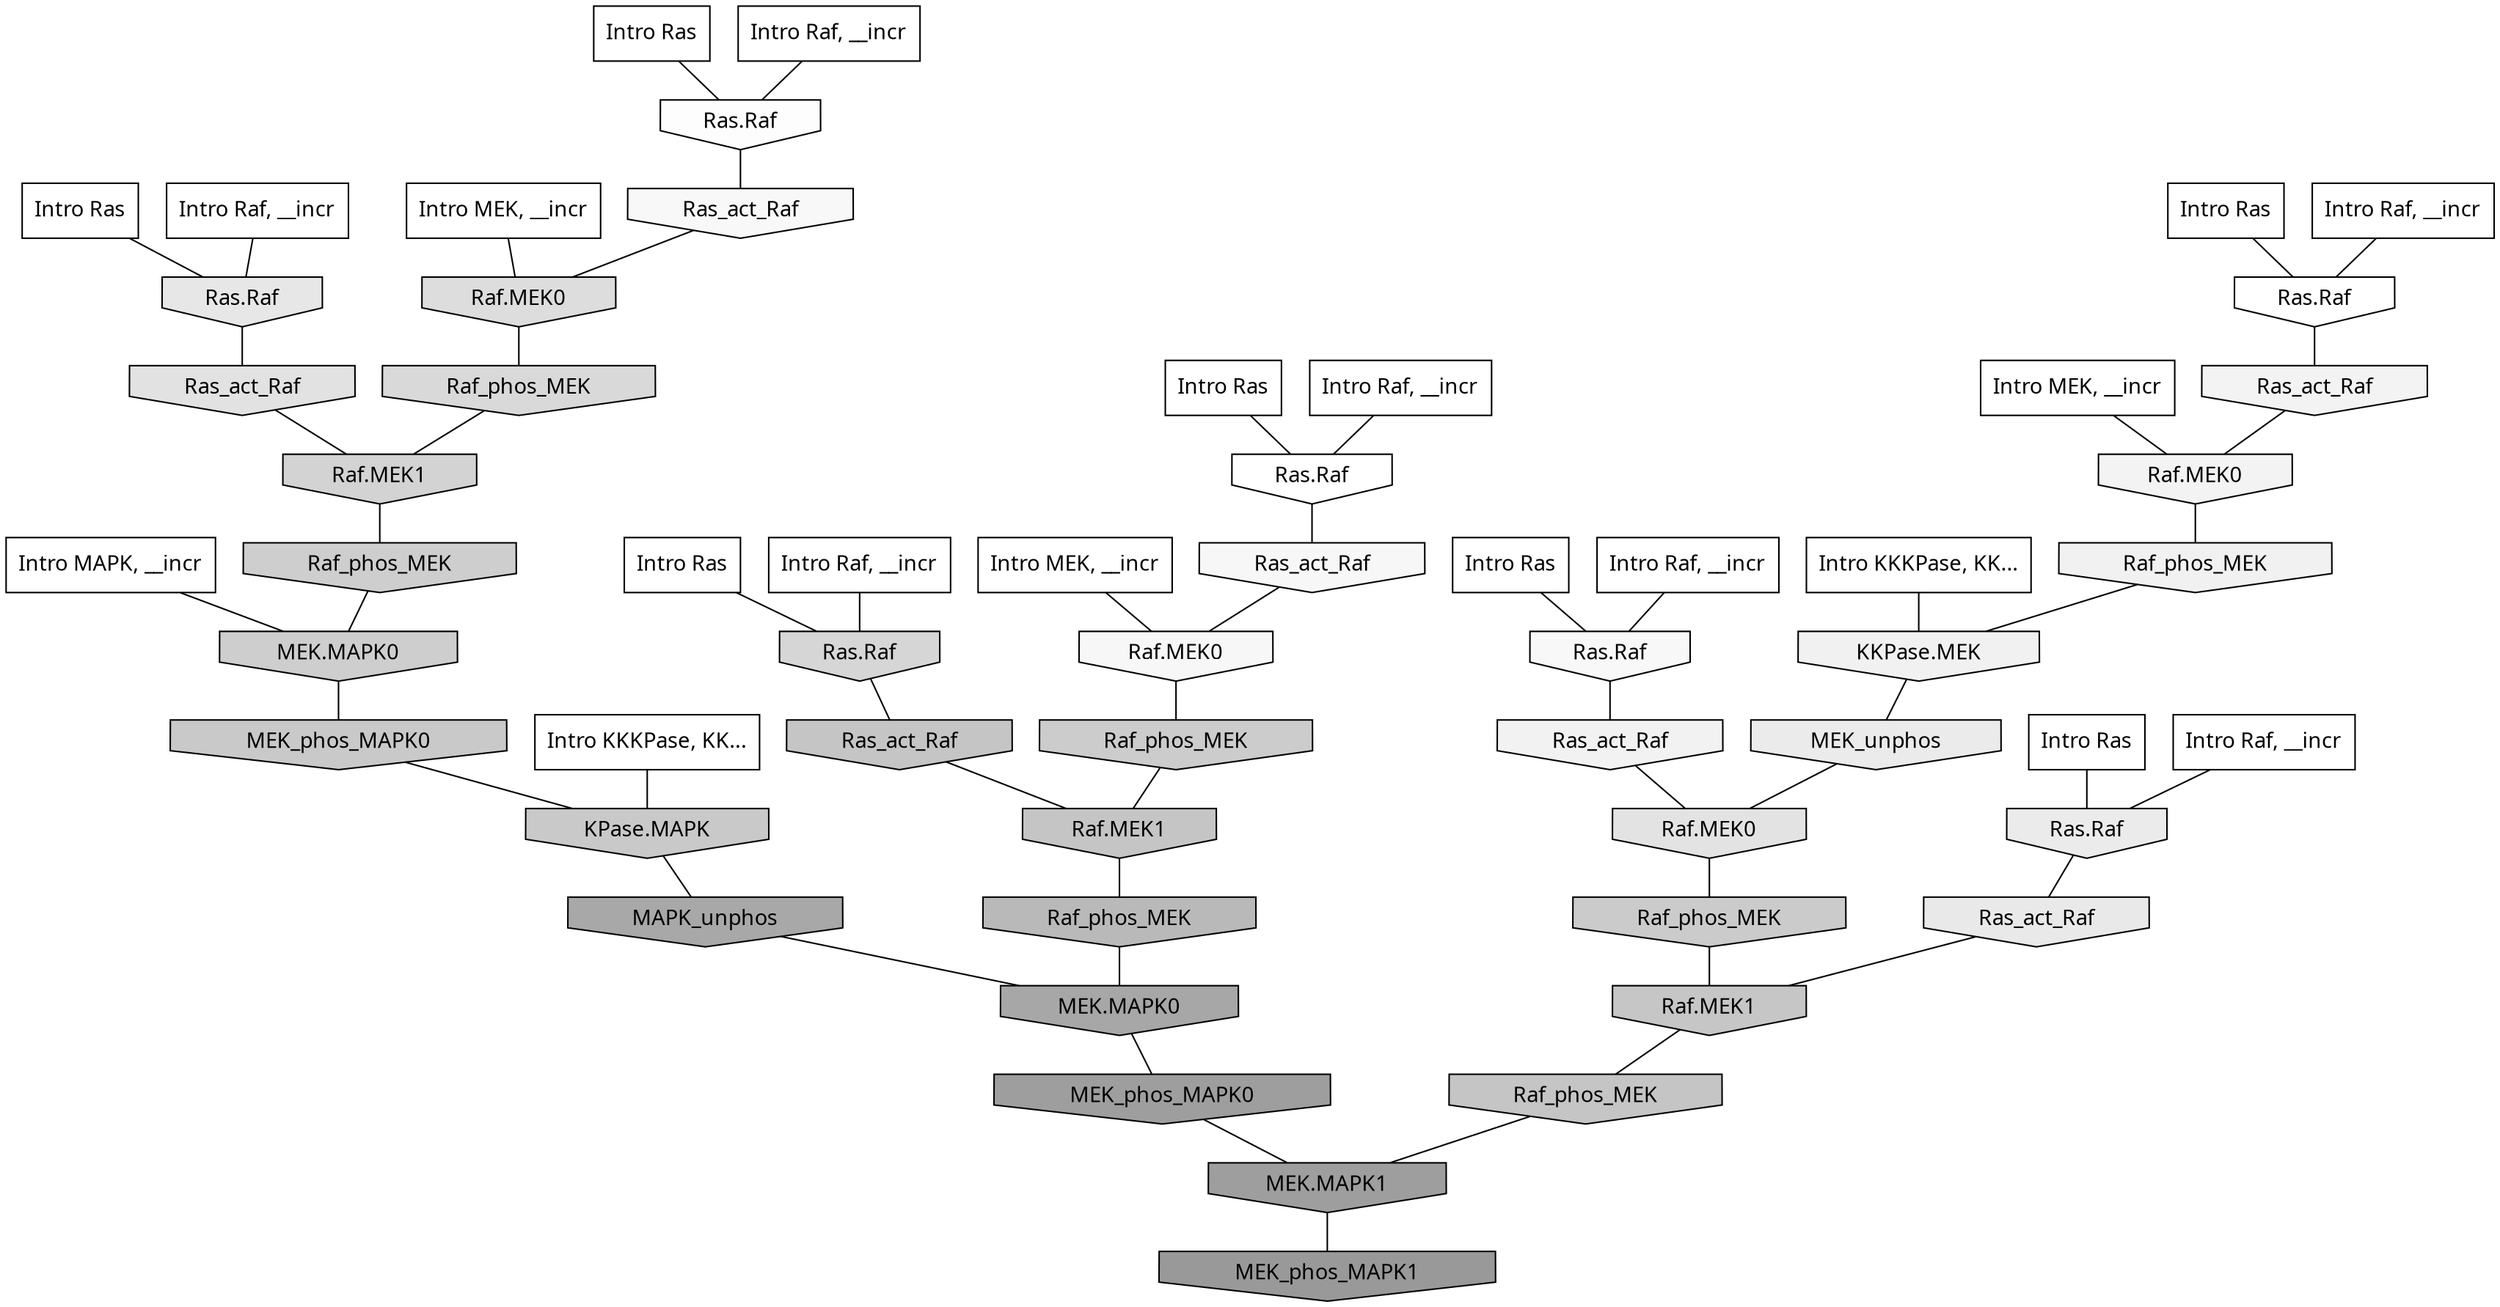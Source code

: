 digraph G{
  rankdir="TB";
  ranksep=0.30;
  node [fontname="CMU Serif"];
  edge [fontname="CMU Serif"];
  
  31 [label="Intro Ras", shape=rectangle, style=filled, fillcolor="0.000 0.000 1.000"]
  
  32 [label="Intro Ras", shape=rectangle, style=filled, fillcolor="0.000 0.000 1.000"]
  
  37 [label="Intro Ras", shape=rectangle, style=filled, fillcolor="0.000 0.000 1.000"]
  
  45 [label="Intro Ras", shape=rectangle, style=filled, fillcolor="0.000 0.000 1.000"]
  
  57 [label="Intro Ras", shape=rectangle, style=filled, fillcolor="0.000 0.000 1.000"]
  
  60 [label="Intro Ras", shape=rectangle, style=filled, fillcolor="0.000 0.000 1.000"]
  
  87 [label="Intro Ras", shape=rectangle, style=filled, fillcolor="0.000 0.000 1.000"]
  
  271 [label="Intro Raf, __incr", shape=rectangle, style=filled, fillcolor="0.000 0.000 1.000"]
  
  370 [label="Intro Raf, __incr", shape=rectangle, style=filled, fillcolor="0.000 0.000 1.000"]
  
  379 [label="Intro Raf, __incr", shape=rectangle, style=filled, fillcolor="0.000 0.000 1.000"]
  
  391 [label="Intro Raf, __incr", shape=rectangle, style=filled, fillcolor="0.000 0.000 1.000"]
  
  460 [label="Intro Raf, __incr", shape=rectangle, style=filled, fillcolor="0.000 0.000 1.000"]
  
  862 [label="Intro Raf, __incr", shape=rectangle, style=filled, fillcolor="0.000 0.000 1.000"]
  
  1023 [label="Intro Raf, __incr", shape=rectangle, style=filled, fillcolor="0.000 0.000 1.000"]
  
  1463 [label="Intro MEK, __incr", shape=rectangle, style=filled, fillcolor="0.000 0.000 1.000"]
  
  1478 [label="Intro MEK, __incr", shape=rectangle, style=filled, fillcolor="0.000 0.000 1.000"]
  
  1676 [label="Intro MEK, __incr", shape=rectangle, style=filled, fillcolor="0.000 0.000 1.000"]
  
  2140 [label="Intro MAPK, __incr", shape=rectangle, style=filled, fillcolor="0.000 0.000 1.000"]
  
  3108 [label="Intro KKKPase, KK...", shape=rectangle, style=filled, fillcolor="0.000 0.000 1.000"]
  
  3114 [label="Intro KKKPase, KK...", shape=rectangle, style=filled, fillcolor="0.000 0.000 1.000"]
  
  3219 [label="Ras.Raf", shape=invhouse, style=filled, fillcolor="0.000 0.000 1.000"]
  
  3241 [label="Ras.Raf", shape=invhouse, style=filled, fillcolor="0.000 0.000 1.000"]
  
  3398 [label="Ras.Raf", shape=invhouse, style=filled, fillcolor="0.000 0.000 0.989"]
  
  3514 [label="Ras.Raf", shape=invhouse, style=filled, fillcolor="0.000 0.000 0.971"]
  
  3516 [label="Ras_act_Raf", shape=invhouse, style=filled, fillcolor="0.000 0.000 0.971"]
  
  3552 [label="Ras_act_Raf", shape=invhouse, style=filled, fillcolor="0.000 0.000 0.968"]
  
  3554 [label="Raf.MEK0", shape=invhouse, style=filled, fillcolor="0.000 0.000 0.968"]
  
  3693 [label="Ras_act_Raf", shape=invhouse, style=filled, fillcolor="0.000 0.000 0.953"]
  
  3696 [label="Raf.MEK0", shape=invhouse, style=filled, fillcolor="0.000 0.000 0.953"]
  
  3801 [label="Ras_act_Raf", shape=invhouse, style=filled, fillcolor="0.000 0.000 0.946"]
  
  3813 [label="Raf_phos_MEK", shape=invhouse, style=filled, fillcolor="0.000 0.000 0.945"]
  
  3839 [label="KKPase.MEK", shape=invhouse, style=filled, fillcolor="0.000 0.000 0.945"]
  
  4235 [label="MEK_unphos", shape=invhouse, style=filled, fillcolor="0.000 0.000 0.921"]
  
  4248 [label="Ras.Raf", shape=invhouse, style=filled, fillcolor="0.000 0.000 0.921"]
  
  4408 [label="Ras_act_Raf", shape=invhouse, style=filled, fillcolor="0.000 0.000 0.911"]
  
  4501 [label="Ras.Raf", shape=invhouse, style=filled, fillcolor="0.000 0.000 0.906"]
  
  4831 [label="Raf.MEK0", shape=invhouse, style=filled, fillcolor="0.000 0.000 0.889"]
  
  4896 [label="Ras_act_Raf", shape=invhouse, style=filled, fillcolor="0.000 0.000 0.885"]
  
  5304 [label="Raf.MEK0", shape=invhouse, style=filled, fillcolor="0.000 0.000 0.864"]
  
  5613 [label="Raf_phos_MEK", shape=invhouse, style=filled, fillcolor="0.000 0.000 0.848"]
  
  5893 [label="Ras.Raf", shape=invhouse, style=filled, fillcolor="0.000 0.000 0.836"]
  
  6073 [label="Raf.MEK1", shape=invhouse, style=filled, fillcolor="0.000 0.000 0.827"]
  
  6680 [label="Raf_phos_MEK", shape=invhouse, style=filled, fillcolor="0.000 0.000 0.805"]
  
  6683 [label="MEK.MAPK0", shape=invhouse, style=filled, fillcolor="0.000 0.000 0.805"]
  
  6868 [label="Raf_phos_MEK", shape=invhouse, style=filled, fillcolor="0.000 0.000 0.799"]
  
  6955 [label="Raf_phos_MEK", shape=invhouse, style=filled, fillcolor="0.000 0.000 0.796"]
  
  7199 [label="MEK_phos_MAPK0", shape=invhouse, style=filled, fillcolor="0.000 0.000 0.789"]
  
  7236 [label="KPase.MAPK", shape=invhouse, style=filled, fillcolor="0.000 0.000 0.788"]
  
  7649 [label="Raf.MEK1", shape=invhouse, style=filled, fillcolor="0.000 0.000 0.777"]
  
  7850 [label="Ras_act_Raf", shape=invhouse, style=filled, fillcolor="0.000 0.000 0.771"]
  
  7867 [label="Raf_phos_MEK", shape=invhouse, style=filled, fillcolor="0.000 0.000 0.771"]
  
  7914 [label="Raf.MEK1", shape=invhouse, style=filled, fillcolor="0.000 0.000 0.770"]
  
  9813 [label="Raf_phos_MEK", shape=invhouse, style=filled, fillcolor="0.000 0.000 0.726"]
  
  14408 [label="MAPK_unphos", shape=invhouse, style=filled, fillcolor="0.000 0.000 0.657"]
  
  14447 [label="MEK.MAPK0", shape=invhouse, style=filled, fillcolor="0.000 0.000 0.656"]
  
  16633 [label="MEK_phos_MAPK0", shape=invhouse, style=filled, fillcolor="0.000 0.000 0.621"]
  
  16636 [label="MEK.MAPK1", shape=invhouse, style=filled, fillcolor="0.000 0.000 0.621"]
  
  17448 [label="MEK_phos_MAPK1", shape=invhouse, style=filled, fillcolor="0.000 0.000 0.600"]
  
  
  16636 -> 17448 [dir=none, color="0.000 0.000 0.000"] 
  16633 -> 16636 [dir=none, color="0.000 0.000 0.000"] 
  14447 -> 16633 [dir=none, color="0.000 0.000 0.000"] 
  14408 -> 14447 [dir=none, color="0.000 0.000 0.000"] 
  9813 -> 14447 [dir=none, color="0.000 0.000 0.000"] 
  7914 -> 9813 [dir=none, color="0.000 0.000 0.000"] 
  7867 -> 16636 [dir=none, color="0.000 0.000 0.000"] 
  7850 -> 7914 [dir=none, color="0.000 0.000 0.000"] 
  7649 -> 7867 [dir=none, color="0.000 0.000 0.000"] 
  7236 -> 14408 [dir=none, color="0.000 0.000 0.000"] 
  7199 -> 7236 [dir=none, color="0.000 0.000 0.000"] 
  6955 -> 7649 [dir=none, color="0.000 0.000 0.000"] 
  6868 -> 7914 [dir=none, color="0.000 0.000 0.000"] 
  6683 -> 7199 [dir=none, color="0.000 0.000 0.000"] 
  6680 -> 6683 [dir=none, color="0.000 0.000 0.000"] 
  6073 -> 6680 [dir=none, color="0.000 0.000 0.000"] 
  5893 -> 7850 [dir=none, color="0.000 0.000 0.000"] 
  5613 -> 6073 [dir=none, color="0.000 0.000 0.000"] 
  5304 -> 5613 [dir=none, color="0.000 0.000 0.000"] 
  4896 -> 6073 [dir=none, color="0.000 0.000 0.000"] 
  4831 -> 6955 [dir=none, color="0.000 0.000 0.000"] 
  4501 -> 4896 [dir=none, color="0.000 0.000 0.000"] 
  4408 -> 7649 [dir=none, color="0.000 0.000 0.000"] 
  4248 -> 4408 [dir=none, color="0.000 0.000 0.000"] 
  4235 -> 4831 [dir=none, color="0.000 0.000 0.000"] 
  3839 -> 4235 [dir=none, color="0.000 0.000 0.000"] 
  3813 -> 3839 [dir=none, color="0.000 0.000 0.000"] 
  3801 -> 4831 [dir=none, color="0.000 0.000 0.000"] 
  3696 -> 3813 [dir=none, color="0.000 0.000 0.000"] 
  3693 -> 3696 [dir=none, color="0.000 0.000 0.000"] 
  3554 -> 6868 [dir=none, color="0.000 0.000 0.000"] 
  3552 -> 3554 [dir=none, color="0.000 0.000 0.000"] 
  3516 -> 5304 [dir=none, color="0.000 0.000 0.000"] 
  3514 -> 3801 [dir=none, color="0.000 0.000 0.000"] 
  3398 -> 3516 [dir=none, color="0.000 0.000 0.000"] 
  3241 -> 3693 [dir=none, color="0.000 0.000 0.000"] 
  3219 -> 3552 [dir=none, color="0.000 0.000 0.000"] 
  3114 -> 7236 [dir=none, color="0.000 0.000 0.000"] 
  3108 -> 3839 [dir=none, color="0.000 0.000 0.000"] 
  2140 -> 6683 [dir=none, color="0.000 0.000 0.000"] 
  1676 -> 3696 [dir=none, color="0.000 0.000 0.000"] 
  1478 -> 5304 [dir=none, color="0.000 0.000 0.000"] 
  1463 -> 3554 [dir=none, color="0.000 0.000 0.000"] 
  1023 -> 3219 [dir=none, color="0.000 0.000 0.000"] 
  862 -> 3241 [dir=none, color="0.000 0.000 0.000"] 
  460 -> 3398 [dir=none, color="0.000 0.000 0.000"] 
  391 -> 5893 [dir=none, color="0.000 0.000 0.000"] 
  379 -> 4248 [dir=none, color="0.000 0.000 0.000"] 
  370 -> 4501 [dir=none, color="0.000 0.000 0.000"] 
  271 -> 3514 [dir=none, color="0.000 0.000 0.000"] 
  87 -> 3219 [dir=none, color="0.000 0.000 0.000"] 
  60 -> 5893 [dir=none, color="0.000 0.000 0.000"] 
  57 -> 4501 [dir=none, color="0.000 0.000 0.000"] 
  45 -> 3241 [dir=none, color="0.000 0.000 0.000"] 
  37 -> 4248 [dir=none, color="0.000 0.000 0.000"] 
  32 -> 3398 [dir=none, color="0.000 0.000 0.000"] 
  31 -> 3514 [dir=none, color="0.000 0.000 0.000"] 
  
  }

